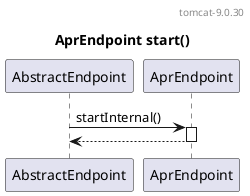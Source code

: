 @startuml

header tomcat-9.0.30

title AprEndpoint start()

AbstractEndpoint -> AprEndpoint++: startInternal()

AbstractEndpoint <-- AprEndpoint--

@enduml